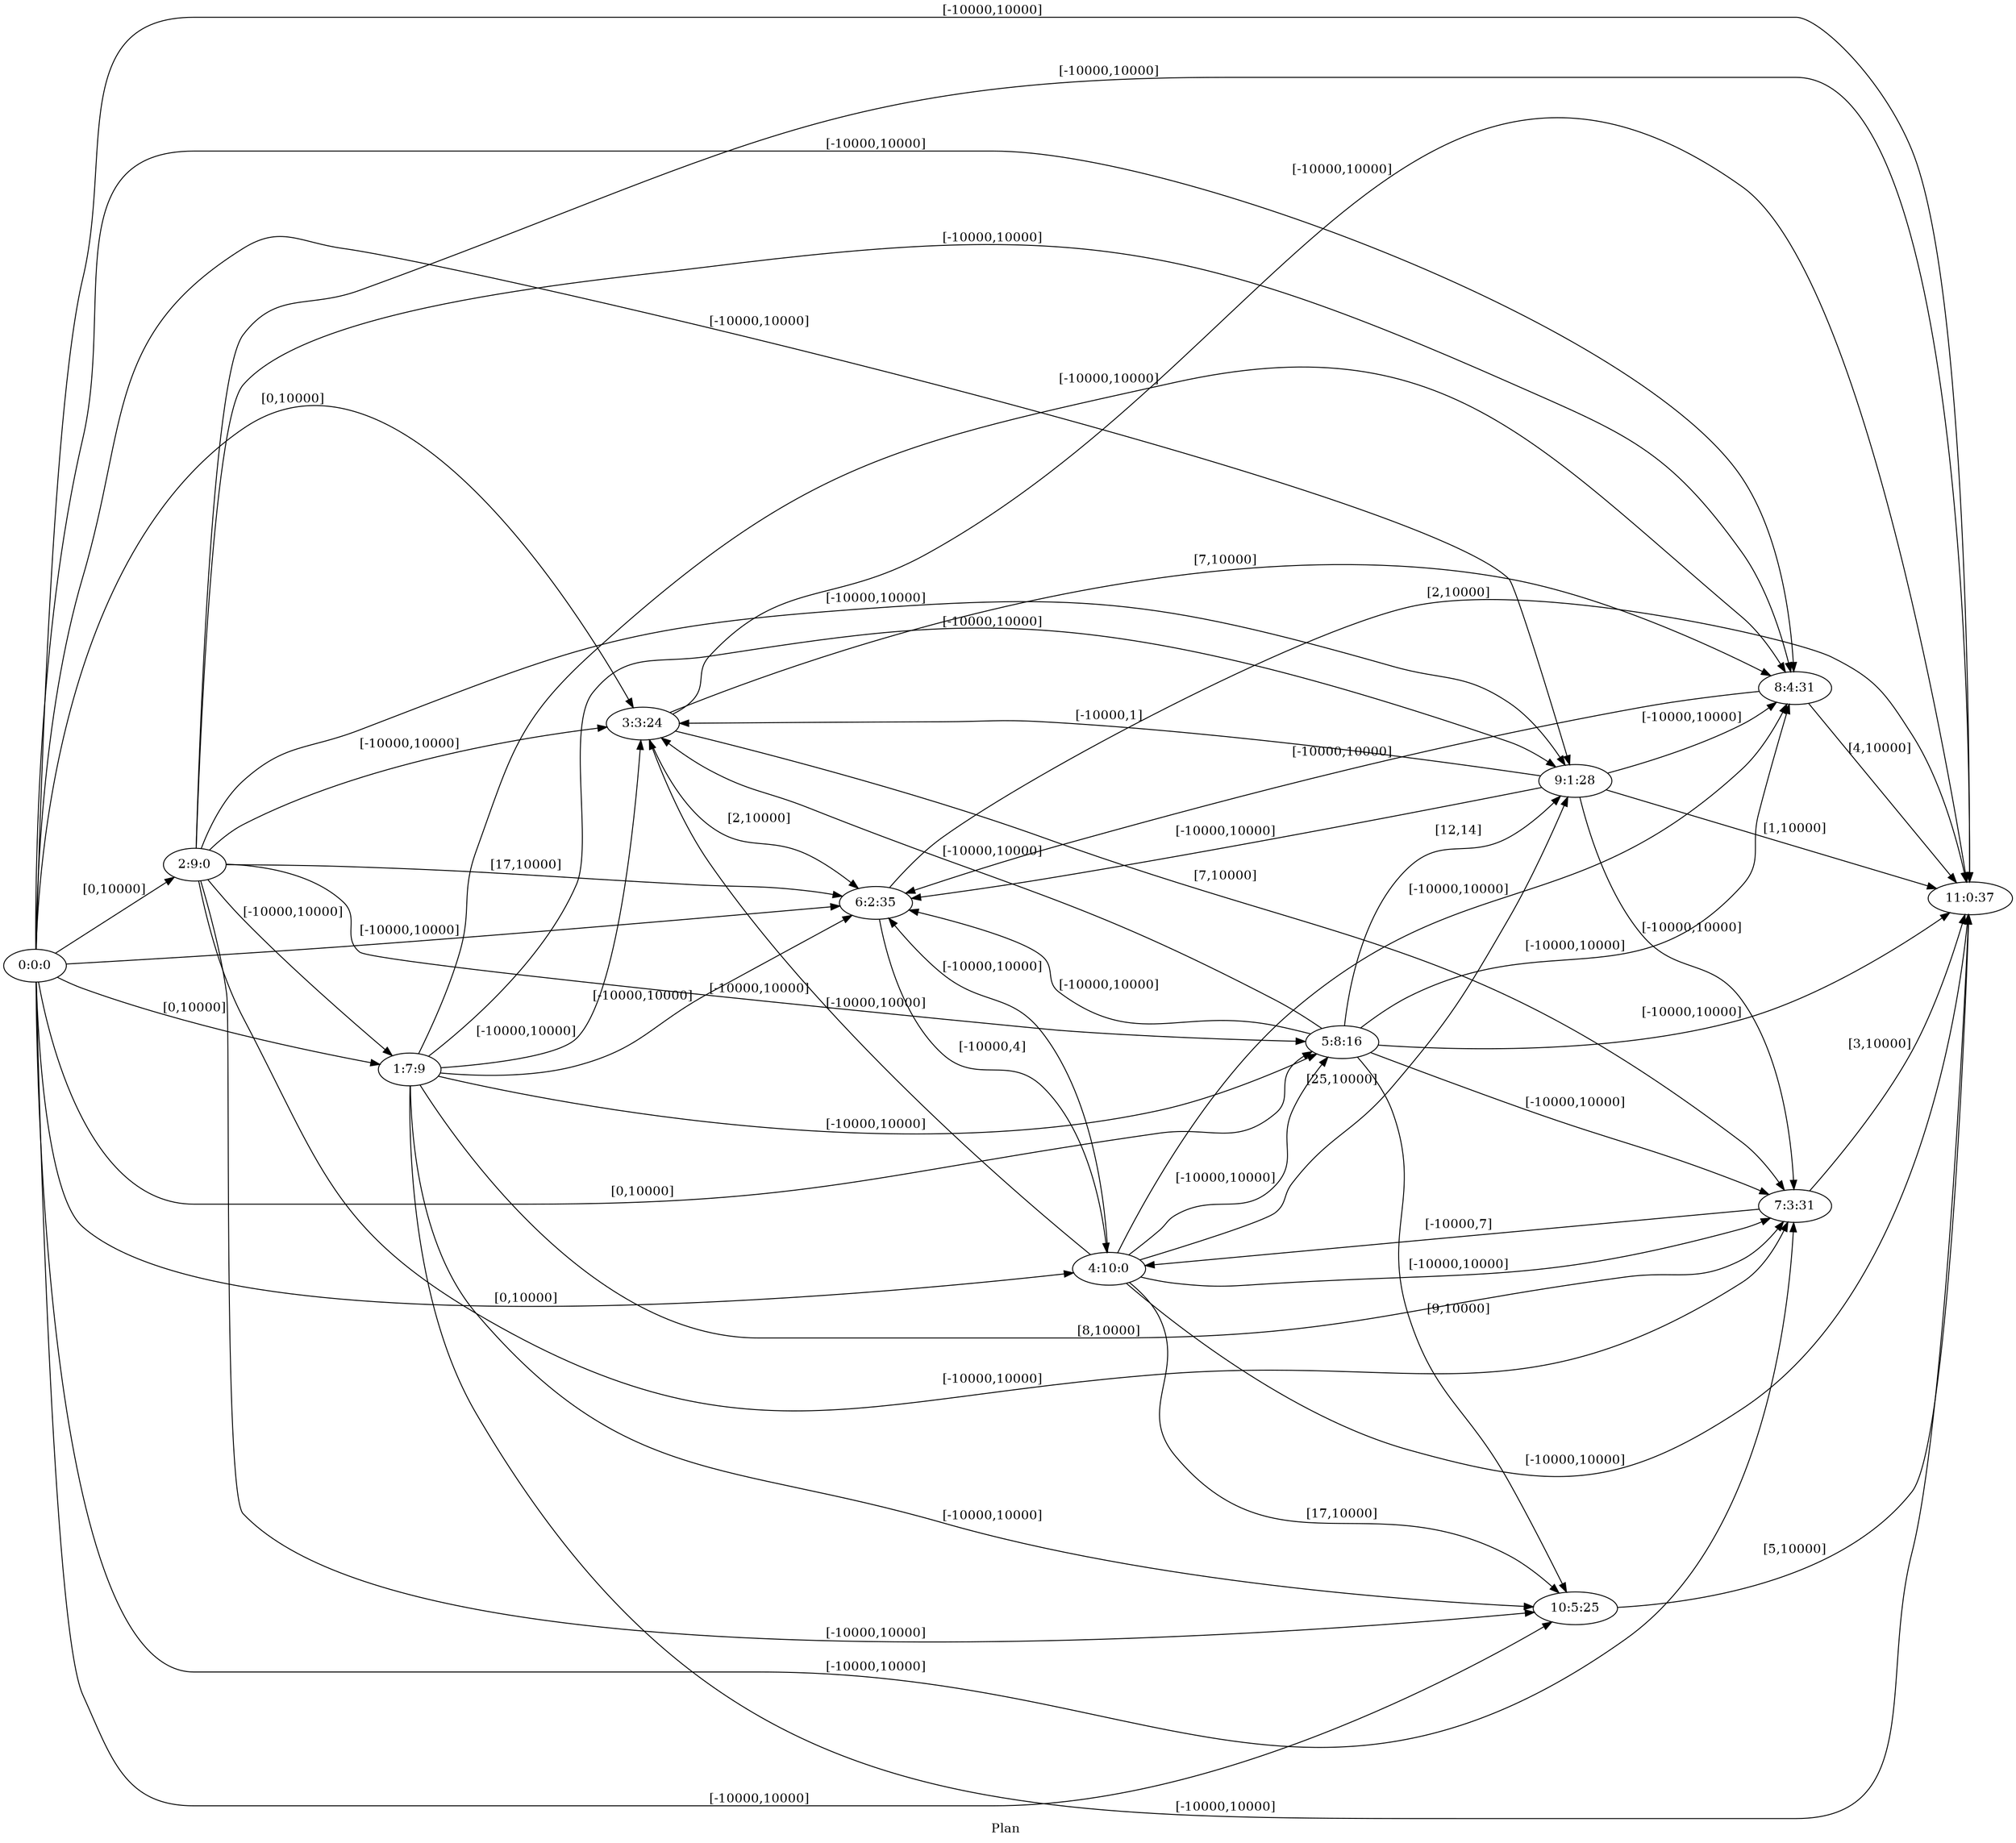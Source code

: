 digraph G {
 rankdir = LR;
 nodesep = .45; 
 size = 30;
label="Plan ";
 fldt = 0.849194;
"0:0:0"->"1:7:9"[ label = "[0,10000]"];
"0:0:0"->"2:9:0"[ label = "[0,10000]"];
"0:0:0"->"3:3:24"[ label = "[0,10000]"];
"0:0:0"->"4:10:0"[ label = "[0,10000]"];
"0:0:0"->"5:8:16"[ label = "[0,10000]"];
"0:0:0"->"6:2:35"[ label = "[-10000,10000]"];
"0:0:0"->"7:3:31"[ label = "[-10000,10000]"];
"0:0:0"->"8:4:31"[ label = "[-10000,10000]"];
"0:0:0"->"9:1:28"[ label = "[-10000,10000]"];
"0:0:0"->"10:5:25"[ label = "[-10000,10000]"];
"0:0:0"->"11:0:37"[ label = "[-10000,10000]"];
"1:7:9"->"3:3:24"[ label = "[-10000,10000]"];
"1:7:9"->"5:8:16"[ label = "[-10000,10000]"];
"1:7:9"->"6:2:35"[ label = "[-10000,10000]"];
"1:7:9"->"7:3:31"[ label = "[8,10000]"];
"1:7:9"->"8:4:31"[ label = "[-10000,10000]"];
"1:7:9"->"9:1:28"[ label = "[-10000,10000]"];
"1:7:9"->"10:5:25"[ label = "[-10000,10000]"];
"1:7:9"->"11:0:37"[ label = "[-10000,10000]"];
"2:9:0"->"1:7:9"[ label = "[-10000,10000]"];
"2:9:0"->"3:3:24"[ label = "[-10000,10000]"];
"2:9:0"->"5:8:16"[ label = "[-10000,10000]"];
"2:9:0"->"6:2:35"[ label = "[17,10000]"];
"2:9:0"->"7:3:31"[ label = "[-10000,10000]"];
"2:9:0"->"8:4:31"[ label = "[-10000,10000]"];
"2:9:0"->"9:1:28"[ label = "[-10000,10000]"];
"2:9:0"->"10:5:25"[ label = "[-10000,10000]"];
"2:9:0"->"11:0:37"[ label = "[-10000,10000]"];
"3:3:24"->"6:2:35"[ label = "[2,10000]"];
"3:3:24"->"7:3:31"[ label = "[7,10000]"];
"3:3:24"->"8:4:31"[ label = "[7,10000]"];
"3:3:24"->"11:0:37"[ label = "[-10000,10000]"];
"4:10:0"->"3:3:24"[ label = "[-10000,10000]"];
"4:10:0"->"5:8:16"[ label = "[-10000,10000]"];
"4:10:0"->"6:2:35"[ label = "[-10000,10000]"];
"4:10:0"->"7:3:31"[ label = "[-10000,10000]"];
"4:10:0"->"8:4:31"[ label = "[-10000,10000]"];
"4:10:0"->"9:1:28"[ label = "[25,10000]"];
"4:10:0"->"10:5:25"[ label = "[17,10000]"];
"4:10:0"->"11:0:37"[ label = "[-10000,10000]"];
"5:8:16"->"3:3:24"[ label = "[-10000,10000]"];
"5:8:16"->"6:2:35"[ label = "[-10000,10000]"];
"5:8:16"->"7:3:31"[ label = "[-10000,10000]"];
"5:8:16"->"8:4:31"[ label = "[-10000,10000]"];
"5:8:16"->"9:1:28"[ label = "[12,14]"];
"5:8:16"->"10:5:25"[ label = "[9,10000]"];
"5:8:16"->"11:0:37"[ label = "[-10000,10000]"];
"6:2:35"->"4:10:0"[ label = "[-10000,4]"];
"6:2:35"->"11:0:37"[ label = "[2,10000]"];
"7:3:31"->"4:10:0"[ label = "[-10000,7]"];
"7:3:31"->"11:0:37"[ label = "[3,10000]"];
"8:4:31"->"6:2:35"[ label = "[-10000,10000]"];
"8:4:31"->"11:0:37"[ label = "[4,10000]"];
"9:1:28"->"3:3:24"[ label = "[-10000,1]"];
"9:1:28"->"6:2:35"[ label = "[-10000,10000]"];
"9:1:28"->"7:3:31"[ label = "[-10000,10000]"];
"9:1:28"->"8:4:31"[ label = "[-10000,10000]"];
"9:1:28"->"11:0:37"[ label = "[1,10000]"];
"10:5:25"->"11:0:37"[ label = "[5,10000]"];
}
